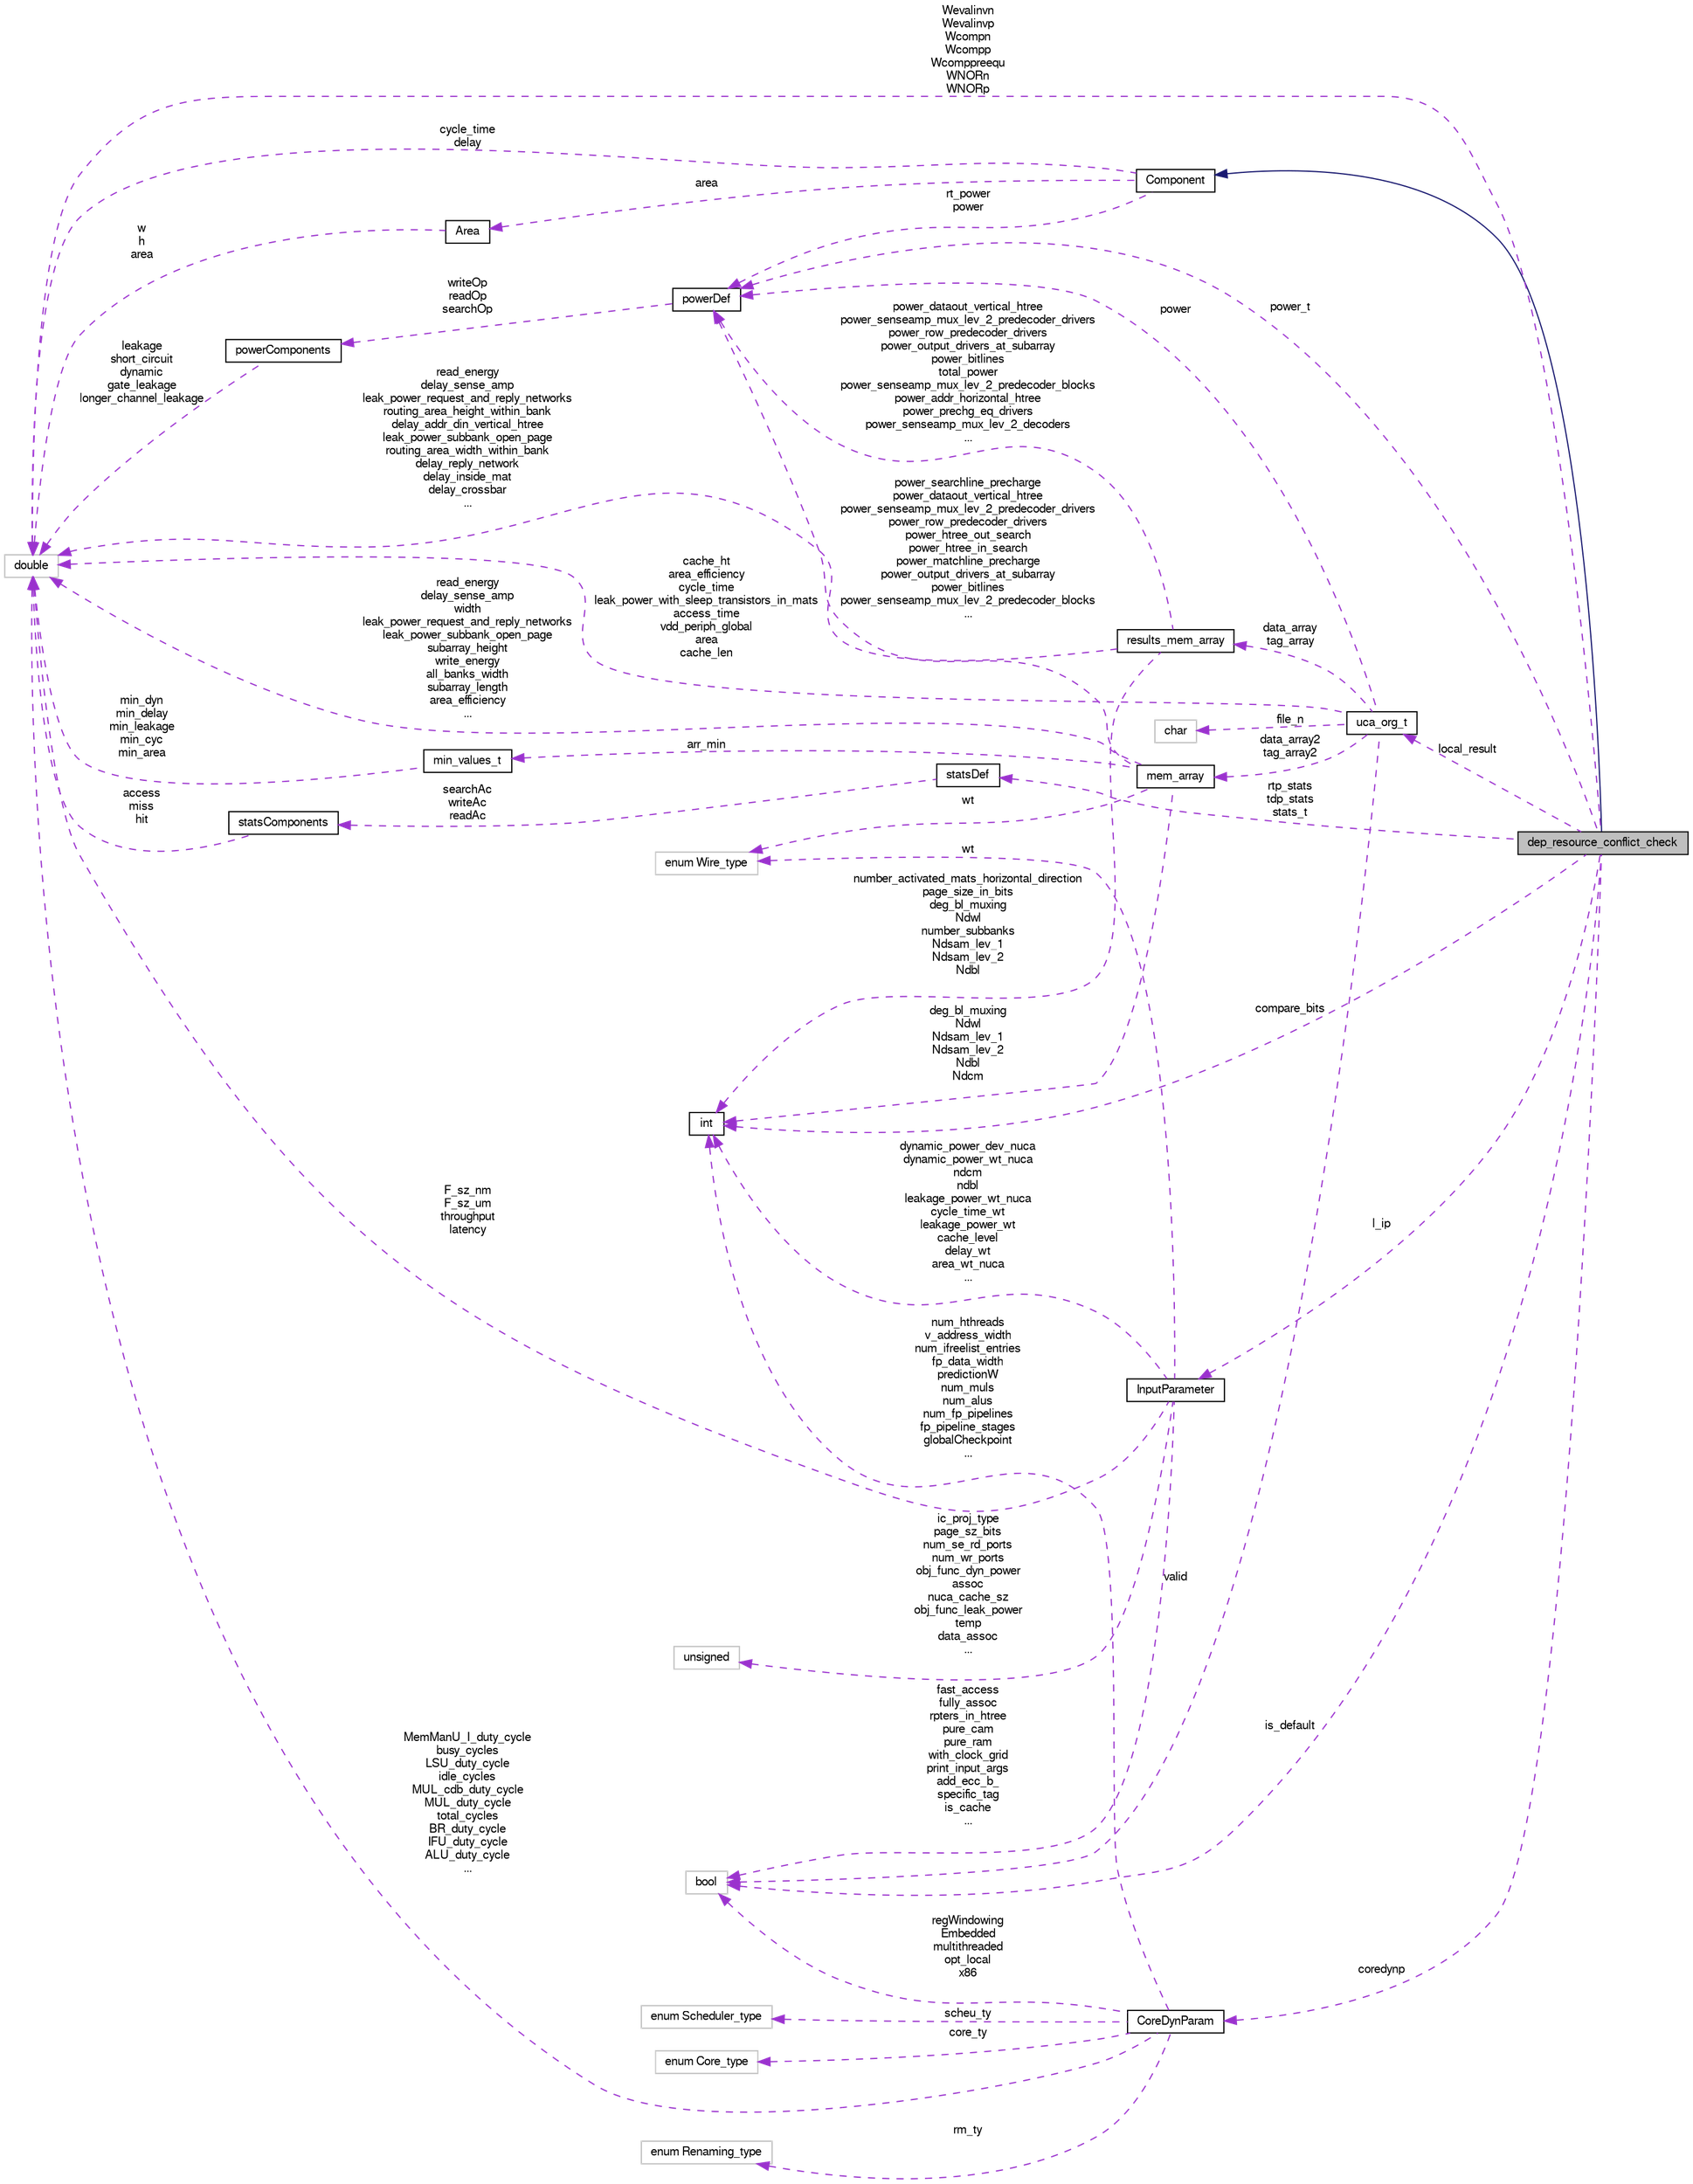 digraph G
{
  bgcolor="transparent";
  edge [fontname="FreeSans",fontsize="10",labelfontname="FreeSans",labelfontsize="10"];
  node [fontname="FreeSans",fontsize="10",shape=record];
  rankdir=LR;
  Node1 [label="dep_resource_conflict_check",height=0.2,width=0.4,color="black", fillcolor="grey75", style="filled" fontcolor="black"];
  Node2 -> Node1 [dir=back,color="midnightblue",fontsize="10",style="solid",fontname="FreeSans"];
  Node2 [label="Component",height=0.2,width=0.4,color="black",URL="$classComponent.html"];
  Node3 -> Node2 [dir=back,color="darkorchid3",fontsize="10",style="dashed",label="cycle_time\ndelay",fontname="FreeSans"];
  Node3 [label="double",height=0.2,width=0.4,color="grey75"];
  Node4 -> Node2 [dir=back,color="darkorchid3",fontsize="10",style="dashed",label="rt_power\npower",fontname="FreeSans"];
  Node4 [label="powerDef",height=0.2,width=0.4,color="black",URL="$classpowerDef.html"];
  Node5 -> Node4 [dir=back,color="darkorchid3",fontsize="10",style="dashed",label="writeOp\nreadOp\nsearchOp",fontname="FreeSans"];
  Node5 [label="powerComponents",height=0.2,width=0.4,color="black",URL="$classpowerComponents.html"];
  Node3 -> Node5 [dir=back,color="darkorchid3",fontsize="10",style="dashed",label="leakage\nshort_circuit\ndynamic\ngate_leakage\nlonger_channel_leakage",fontname="FreeSans"];
  Node6 -> Node2 [dir=back,color="darkorchid3",fontsize="10",style="dashed",label="area",fontname="FreeSans"];
  Node6 [label="Area",height=0.2,width=0.4,color="black",URL="$classArea.html"];
  Node3 -> Node6 [dir=back,color="darkorchid3",fontsize="10",style="dashed",label="w\nh\narea",fontname="FreeSans"];
  Node3 -> Node1 [dir=back,color="darkorchid3",fontsize="10",style="dashed",label="Wevalinvn\nWevalinvp\nWcompn\nWcompp\nWcomppreequ\nWNORn\nWNORp",fontname="FreeSans"];
  Node7 -> Node1 [dir=back,color="darkorchid3",fontsize="10",style="dashed",label="coredynp",fontname="FreeSans"];
  Node7 [label="CoreDynParam",height=0.2,width=0.4,color="black",URL="$classCoreDynParam.html"];
  Node3 -> Node7 [dir=back,color="darkorchid3",fontsize="10",style="dashed",label="MemManU_I_duty_cycle\nbusy_cycles\nLSU_duty_cycle\nidle_cycles\nMUL_cdb_duty_cycle\nMUL_duty_cycle\ntotal_cycles\nBR_duty_cycle\nIFU_duty_cycle\nALU_duty_cycle\n...",fontname="FreeSans"];
  Node8 -> Node7 [dir=back,color="darkorchid3",fontsize="10",style="dashed",label="num_hthreads\nv_address_width\nnum_ifreelist_entries\nfp_data_width\npredictionW\nnum_muls\nnum_alus\nnum_fp_pipelines\nfp_pipeline_stages\nglobalCheckpoint\n...",fontname="FreeSans"];
  Node8 [label="int",height=0.2,width=0.4,color="black",URL="$classint.html"];
  Node9 -> Node7 [dir=back,color="darkorchid3",fontsize="10",style="dashed",label="rm_ty",fontname="FreeSans"];
  Node9 [label="enum Renaming_type",height=0.2,width=0.4,color="grey75"];
  Node10 -> Node7 [dir=back,color="darkorchid3",fontsize="10",style="dashed",label="regWindowing\nEmbedded\nmultithreaded\nopt_local\nx86",fontname="FreeSans"];
  Node10 [label="bool",height=0.2,width=0.4,color="grey75"];
  Node11 -> Node7 [dir=back,color="darkorchid3",fontsize="10",style="dashed",label="scheu_ty",fontname="FreeSans"];
  Node11 [label="enum Scheduler_type",height=0.2,width=0.4,color="grey75"];
  Node12 -> Node7 [dir=back,color="darkorchid3",fontsize="10",style="dashed",label="core_ty",fontname="FreeSans"];
  Node12 [label="enum Core_type",height=0.2,width=0.4,color="grey75"];
  Node4 -> Node1 [dir=back,color="darkorchid3",fontsize="10",style="dashed",label="power_t",fontname="FreeSans"];
  Node13 -> Node1 [dir=back,color="darkorchid3",fontsize="10",style="dashed",label="local_result",fontname="FreeSans"];
  Node13 [label="uca_org_t",height=0.2,width=0.4,color="black",URL="$classuca__org__t.html"];
  Node3 -> Node13 [dir=back,color="darkorchid3",fontsize="10",style="dashed",label="cache_ht\narea_efficiency\ncycle_time\nleak_power_with_sleep_transistors_in_mats\naccess_time\nvdd_periph_global\narea\ncache_len",fontname="FreeSans"];
  Node14 -> Node13 [dir=back,color="darkorchid3",fontsize="10",style="dashed",label="file_n",fontname="FreeSans"];
  Node14 [label="char",height=0.2,width=0.4,color="grey75"];
  Node4 -> Node13 [dir=back,color="darkorchid3",fontsize="10",style="dashed",label="power",fontname="FreeSans"];
  Node15 -> Node13 [dir=back,color="darkorchid3",fontsize="10",style="dashed",label="data_array2\ntag_array2",fontname="FreeSans"];
  Node15 [label="mem_array",height=0.2,width=0.4,color="black",URL="$classmem__array.html"];
  Node3 -> Node15 [dir=back,color="darkorchid3",fontsize="10",style="dashed",label="read_energy\ndelay_sense_amp\nwidth\nleak_power_request_and_reply_networks\nleak_power_subbank_open_page\nsubarray_height\nwrite_energy\nall_banks_width\nsubarray_length\narea_efficiency\n...",fontname="FreeSans"];
  Node16 -> Node15 [dir=back,color="darkorchid3",fontsize="10",style="dashed",label="arr_min",fontname="FreeSans"];
  Node16 [label="min_values_t",height=0.2,width=0.4,color="black",URL="$classmin__values__t.html"];
  Node3 -> Node16 [dir=back,color="darkorchid3",fontsize="10",style="dashed",label="min_dyn\nmin_delay\nmin_leakage\nmin_cyc\nmin_area",fontname="FreeSans"];
  Node4 -> Node15 [dir=back,color="darkorchid3",fontsize="10",style="dashed",label="power_searchline_precharge\npower_dataout_vertical_htree\npower_senseamp_mux_lev_2_predecoder_drivers\npower_row_predecoder_drivers\npower_htree_out_search\npower_htree_in_search\npower_matchline_precharge\npower_output_drivers_at_subarray\npower_bitlines\npower_senseamp_mux_lev_2_predecoder_blocks\n...",fontname="FreeSans"];
  Node8 -> Node15 [dir=back,color="darkorchid3",fontsize="10",style="dashed",label="deg_bl_muxing\nNdwl\nNdsam_lev_1\nNdsam_lev_2\nNdbl\nNdcm",fontname="FreeSans"];
  Node17 -> Node15 [dir=back,color="darkorchid3",fontsize="10",style="dashed",label="wt",fontname="FreeSans"];
  Node17 [label="enum Wire_type",height=0.2,width=0.4,color="grey75"];
  Node18 -> Node13 [dir=back,color="darkorchid3",fontsize="10",style="dashed",label="data_array\ntag_array",fontname="FreeSans"];
  Node18 [label="results_mem_array",height=0.2,width=0.4,color="black",URL="$structresults__mem__array.html"];
  Node3 -> Node18 [dir=back,color="darkorchid3",fontsize="10",style="dashed",label="read_energy\ndelay_sense_amp\nleak_power_request_and_reply_networks\nrouting_area_height_within_bank\ndelay_addr_din_vertical_htree\nleak_power_subbank_open_page\nrouting_area_width_within_bank\ndelay_reply_network\ndelay_inside_mat\ndelay_crossbar\n...",fontname="FreeSans"];
  Node4 -> Node18 [dir=back,color="darkorchid3",fontsize="10",style="dashed",label="power_dataout_vertical_htree\npower_senseamp_mux_lev_2_predecoder_drivers\npower_row_predecoder_drivers\npower_output_drivers_at_subarray\npower_bitlines\ntotal_power\npower_senseamp_mux_lev_2_predecoder_blocks\npower_addr_horizontal_htree\npower_prechg_eq_drivers\npower_senseamp_mux_lev_2_decoders\n...",fontname="FreeSans"];
  Node8 -> Node18 [dir=back,color="darkorchid3",fontsize="10",style="dashed",label="number_activated_mats_horizontal_direction\npage_size_in_bits\ndeg_bl_muxing\nNdwl\nnumber_subbanks\nNdsam_lev_1\nNdsam_lev_2\nNdbl",fontname="FreeSans"];
  Node10 -> Node13 [dir=back,color="darkorchid3",fontsize="10",style="dashed",label="valid",fontname="FreeSans"];
  Node19 -> Node1 [dir=back,color="darkorchid3",fontsize="10",style="dashed",label="rtp_stats\ntdp_stats\nstats_t",fontname="FreeSans"];
  Node19 [label="statsDef",height=0.2,width=0.4,color="black",URL="$classstatsDef.html"];
  Node20 -> Node19 [dir=back,color="darkorchid3",fontsize="10",style="dashed",label="searchAc\nwriteAc\nreadAc",fontname="FreeSans"];
  Node20 [label="statsComponents",height=0.2,width=0.4,color="black",URL="$classstatsComponents.html"];
  Node3 -> Node20 [dir=back,color="darkorchid3",fontsize="10",style="dashed",label="access\nmiss\nhit",fontname="FreeSans"];
  Node8 -> Node1 [dir=back,color="darkorchid3",fontsize="10",style="dashed",label="compare_bits",fontname="FreeSans"];
  Node10 -> Node1 [dir=back,color="darkorchid3",fontsize="10",style="dashed",label="is_default",fontname="FreeSans"];
  Node21 -> Node1 [dir=back,color="darkorchid3",fontsize="10",style="dashed",label="l_ip",fontname="FreeSans"];
  Node21 [label="InputParameter",height=0.2,width=0.4,color="black",URL="$classInputParameter.html"];
  Node3 -> Node21 [dir=back,color="darkorchid3",fontsize="10",style="dashed",label="F_sz_nm\nF_sz_um\nthroughput\nlatency",fontname="FreeSans"];
  Node8 -> Node21 [dir=back,color="darkorchid3",fontsize="10",style="dashed",label="dynamic_power_dev_nuca\ndynamic_power_wt_nuca\nndcm\nndbl\nleakage_power_wt_nuca\ncycle_time_wt\nleakage_power_wt\ncache_level\ndelay_wt\narea_wt_nuca\n...",fontname="FreeSans"];
  Node10 -> Node21 [dir=back,color="darkorchid3",fontsize="10",style="dashed",label="fast_access\nfully_assoc\nrpters_in_htree\npure_cam\npure_ram\nwith_clock_grid\nprint_input_args\nadd_ecc_b_\nspecific_tag\nis_cache\n...",fontname="FreeSans"];
  Node17 -> Node21 [dir=back,color="darkorchid3",fontsize="10",style="dashed",label="wt",fontname="FreeSans"];
  Node22 -> Node21 [dir=back,color="darkorchid3",fontsize="10",style="dashed",label="ic_proj_type\npage_sz_bits\nnum_se_rd_ports\nnum_wr_ports\nobj_func_dyn_power\nassoc\nnuca_cache_sz\nobj_func_leak_power\ntemp\ndata_assoc\n...",fontname="FreeSans"];
  Node22 [label="unsigned",height=0.2,width=0.4,color="grey75"];
}
